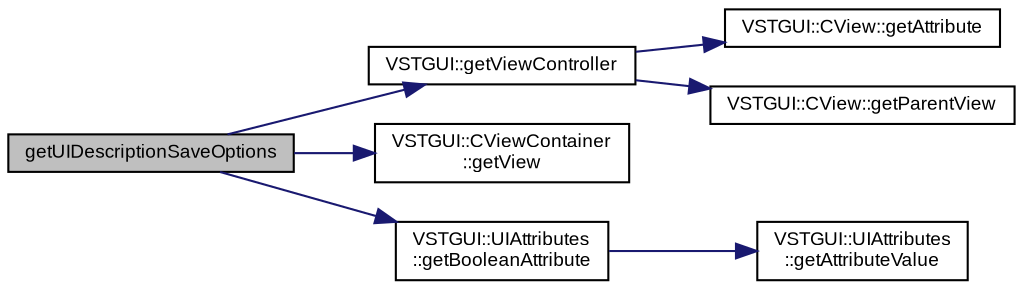 digraph "getUIDescriptionSaveOptions"
{
  bgcolor="transparent";
  edge [fontname="Arial",fontsize="9",labelfontname="Arial",labelfontsize="9"];
  node [fontname="Arial",fontsize="9",shape=record];
  rankdir="LR";
  Node1 [label="getUIDescriptionSaveOptions",height=0.2,width=0.4,color="black", fillcolor="grey75", style="filled" fontcolor="black"];
  Node1 -> Node2 [color="midnightblue",fontsize="9",style="solid",fontname="Arial"];
  Node2 [label="VSTGUI::getViewController",height=0.2,width=0.4,color="black",URL="$namespace_v_s_t_g_u_i.html#ac0caf7c5b5b1b43d55ceec218776c5b8"];
  Node2 -> Node3 [color="midnightblue",fontsize="9",style="solid",fontname="Arial"];
  Node3 [label="VSTGUI::CView::getAttribute",height=0.2,width=0.4,color="black",URL="$class_v_s_t_g_u_i_1_1_c_view.html#a1691269ee71c2cfedde6f940d7526baa",tooltip="get an attribute "];
  Node2 -> Node4 [color="midnightblue",fontsize="9",style="solid",fontname="Arial"];
  Node4 [label="VSTGUI::CView::getParentView",height=0.2,width=0.4,color="black",URL="$class_v_s_t_g_u_i_1_1_c_view.html#ac45407fc7304ee33c5729fa04edaea76",tooltip="get parent view "];
  Node1 -> Node5 [color="midnightblue",fontsize="9",style="solid",fontname="Arial"];
  Node5 [label="VSTGUI::CViewContainer\l::getView",height=0.2,width=0.4,color="black",URL="$class_v_s_t_g_u_i_1_1_c_view_container.html#a31f6322a456fd50f52f1ac3112856976",tooltip="get the child view at index "];
  Node1 -> Node6 [color="midnightblue",fontsize="9",style="solid",fontname="Arial"];
  Node6 [label="VSTGUI::UIAttributes\l::getBooleanAttribute",height=0.2,width=0.4,color="black",URL="$class_v_s_t_g_u_i_1_1_u_i_attributes.html#ac1ac1cbe6c81106386498469fded95cd"];
  Node6 -> Node7 [color="midnightblue",fontsize="9",style="solid",fontname="Arial"];
  Node7 [label="VSTGUI::UIAttributes\l::getAttributeValue",height=0.2,width=0.4,color="black",URL="$class_v_s_t_g_u_i_1_1_u_i_attributes.html#a80dddbc022b66698cf7a00620efbcd88"];
}
